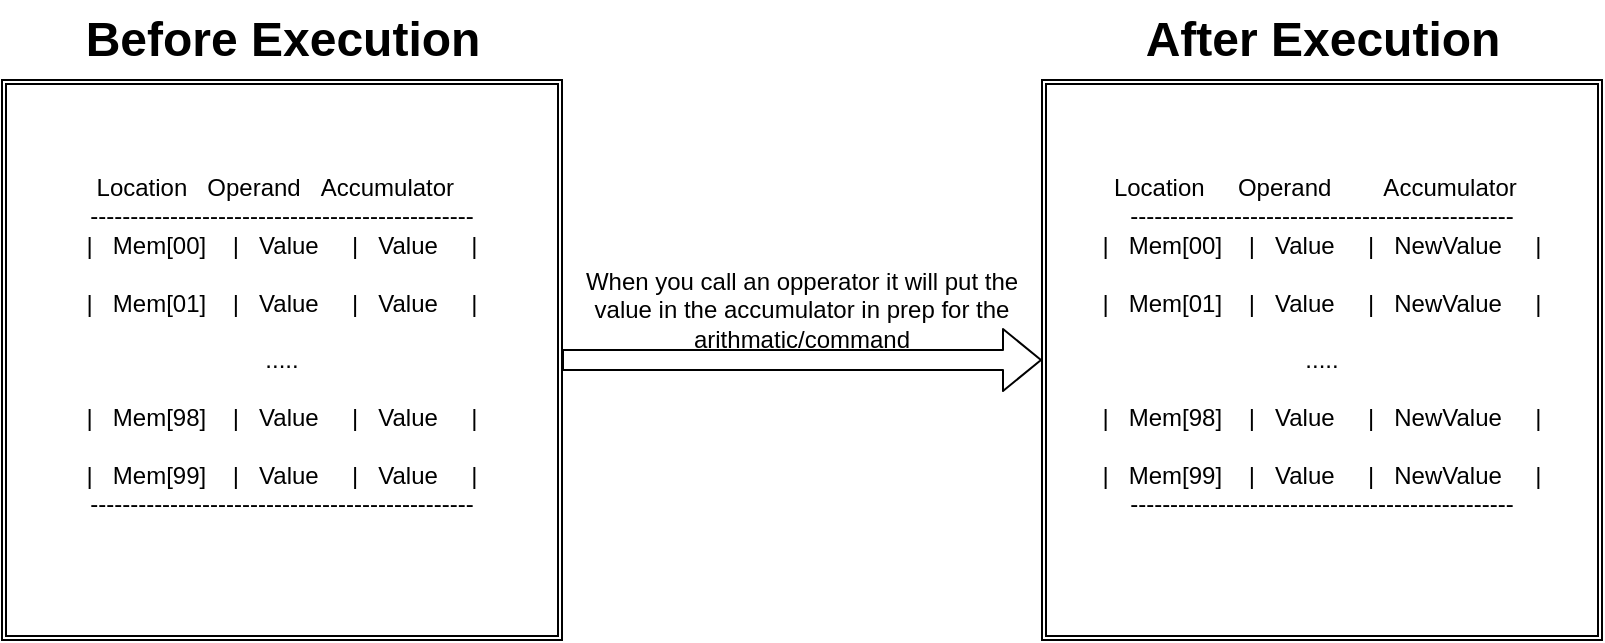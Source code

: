 <mxfile>
    <diagram id="PJOzXbRdzbiix7M7G-s4" name="Page-1">
        <mxGraphModel dx="1094" dy="779" grid="1" gridSize="10" guides="1" tooltips="1" connect="1" arrows="1" fold="1" page="1" pageScale="1" pageWidth="850" pageHeight="1100" math="0" shadow="0">
            <root>
                <mxCell id="0"/>
                <mxCell id="1" parent="0"/>
                <mxCell id="28" value="&lt;div&gt;&lt;span style=&quot;background-color: initial;&quot;&gt;Location&amp;nbsp; &amp;nbsp; &amp;nbsp;Operand&amp;nbsp; &amp;nbsp; &amp;nbsp; &amp;nbsp; Accumulator&amp;nbsp;&amp;nbsp;&lt;/span&gt;&lt;br&gt;&lt;/div&gt;&lt;div&gt;------------------------------------------------&lt;/div&gt;&lt;div&gt;|&amp;nbsp; &amp;nbsp;Mem[00]&amp;nbsp; &amp;nbsp; |&amp;nbsp; &amp;nbsp;Value&amp;nbsp; &amp;nbsp; &amp;nbsp;|&amp;nbsp; &amp;nbsp;NewValue&amp;nbsp; &amp;nbsp; &amp;nbsp;|&lt;/div&gt;&lt;div&gt;&lt;br&gt;&lt;/div&gt;&lt;div&gt;|&amp;nbsp; &amp;nbsp;Mem[01]&amp;nbsp; &amp;nbsp; |&amp;nbsp; &amp;nbsp;Value&amp;nbsp; &amp;nbsp; &amp;nbsp;|&amp;nbsp; &amp;nbsp;NewValue&amp;nbsp; &amp;nbsp; &amp;nbsp;|&lt;br&gt;&lt;/div&gt;&lt;div&gt;&lt;br&gt;&lt;/div&gt;&lt;div&gt;.....&lt;/div&gt;&lt;div&gt;&lt;br&gt;&lt;/div&gt;&lt;div&gt;|&amp;nbsp; &amp;nbsp;Mem[98]&amp;nbsp; &amp;nbsp; |&amp;nbsp; &amp;nbsp;Value&amp;nbsp; &amp;nbsp; &amp;nbsp;|&amp;nbsp; &amp;nbsp;NewValue&amp;nbsp; &amp;nbsp; &amp;nbsp;|&lt;br&gt;&lt;/div&gt;&lt;div&gt;&lt;br&gt;&lt;/div&gt;&lt;div&gt;|&amp;nbsp; &amp;nbsp;Mem[99]&amp;nbsp; &amp;nbsp; |&amp;nbsp; &amp;nbsp;Value&amp;nbsp; &amp;nbsp; &amp;nbsp;|&amp;nbsp; &amp;nbsp;NewValue&amp;nbsp; &amp;nbsp; &amp;nbsp;|&lt;br&gt;&lt;/div&gt;&lt;div&gt;------------------------------------------------&lt;/div&gt;&lt;div&gt;&lt;br&gt;&lt;/div&gt;" style="shape=ext;double=1;whiteSpace=wrap;html=1;aspect=fixed;" vertex="1" parent="1">
                    <mxGeometry x="620" y="210" width="280" height="280" as="geometry"/>
                </mxCell>
                <mxCell id="29" value="&lt;div&gt;&lt;span style=&quot;background-color: initial;&quot;&gt;Location&amp;nbsp; &amp;nbsp;Operand&amp;nbsp; &amp;nbsp;Accumulator&amp;nbsp;&amp;nbsp;&lt;/span&gt;&lt;br&gt;&lt;/div&gt;&lt;div&gt;------------------------------------------------&lt;/div&gt;&lt;div&gt;|&amp;nbsp; &amp;nbsp;Mem[00]&amp;nbsp; &amp;nbsp; |&amp;nbsp; &amp;nbsp;Value&amp;nbsp; &amp;nbsp; &amp;nbsp;|&amp;nbsp; &amp;nbsp;Value&amp;nbsp; &amp;nbsp; &amp;nbsp;|&lt;/div&gt;&lt;div&gt;&lt;br&gt;&lt;/div&gt;&lt;div&gt;|&amp;nbsp; &amp;nbsp;Mem[01]&amp;nbsp; &amp;nbsp; |&amp;nbsp; &amp;nbsp;Value&amp;nbsp; &amp;nbsp; &amp;nbsp;|&amp;nbsp; &amp;nbsp;Value&amp;nbsp; &amp;nbsp; &amp;nbsp;|&lt;br&gt;&lt;/div&gt;&lt;div&gt;&lt;br&gt;&lt;/div&gt;&lt;div&gt;.....&lt;/div&gt;&lt;div&gt;&lt;br&gt;&lt;/div&gt;&lt;div&gt;|&amp;nbsp; &amp;nbsp;Mem[98]&amp;nbsp; &amp;nbsp; |&amp;nbsp; &amp;nbsp;Value&amp;nbsp; &amp;nbsp; &amp;nbsp;|&amp;nbsp; &amp;nbsp;Value&amp;nbsp; &amp;nbsp; &amp;nbsp;|&lt;br&gt;&lt;/div&gt;&lt;div&gt;&lt;br&gt;&lt;/div&gt;&lt;div&gt;|&amp;nbsp; &amp;nbsp;Mem[99]&amp;nbsp; &amp;nbsp; |&amp;nbsp; &amp;nbsp;Value&amp;nbsp; &amp;nbsp; &amp;nbsp;|&amp;nbsp; &amp;nbsp;Value&amp;nbsp; &amp;nbsp; &amp;nbsp;|&lt;br&gt;&lt;/div&gt;&lt;div&gt;------------------------------------------------&lt;/div&gt;&lt;div&gt;&lt;br&gt;&lt;/div&gt;" style="shape=ext;double=1;whiteSpace=wrap;html=1;aspect=fixed;" vertex="1" parent="1">
                    <mxGeometry x="100" y="210" width="280" height="280" as="geometry"/>
                </mxCell>
                <mxCell id="30" value="&lt;div style=&quot;text-align: start;&quot;&gt;Before Execution&lt;/div&gt;" style="text;strokeColor=none;fillColor=none;html=1;fontSize=24;fontStyle=1;verticalAlign=middle;align=center;" vertex="1" parent="1">
                    <mxGeometry x="190" y="170" width="100" height="40" as="geometry"/>
                </mxCell>
                <mxCell id="31" value="After Execution" style="text;strokeColor=none;fillColor=none;html=1;fontSize=24;fontStyle=1;verticalAlign=middle;align=center;" vertex="1" parent="1">
                    <mxGeometry x="710" y="170" width="100" height="40" as="geometry"/>
                </mxCell>
                <mxCell id="32" value="" style="shape=flexArrow;endArrow=classic;html=1;entryX=0;entryY=0.5;entryDx=0;entryDy=0;exitX=1;exitY=0.5;exitDx=0;exitDy=0;" edge="1" parent="1" source="29" target="28">
                    <mxGeometry width="50" height="50" relative="1" as="geometry">
                        <mxPoint x="400" y="450" as="sourcePoint"/>
                        <mxPoint x="450" y="400" as="targetPoint"/>
                        <Array as="points"/>
                    </mxGeometry>
                </mxCell>
                <mxCell id="33" value="When you call an opperator it will put the value in the accumulator in prep for the arithmatic/command" style="text;strokeColor=none;align=center;fillColor=none;html=1;verticalAlign=middle;whiteSpace=wrap;rounded=0;" vertex="1" parent="1">
                    <mxGeometry x="380" y="310" width="240" height="30" as="geometry"/>
                </mxCell>
            </root>
        </mxGraphModel>
    </diagram>
</mxfile>